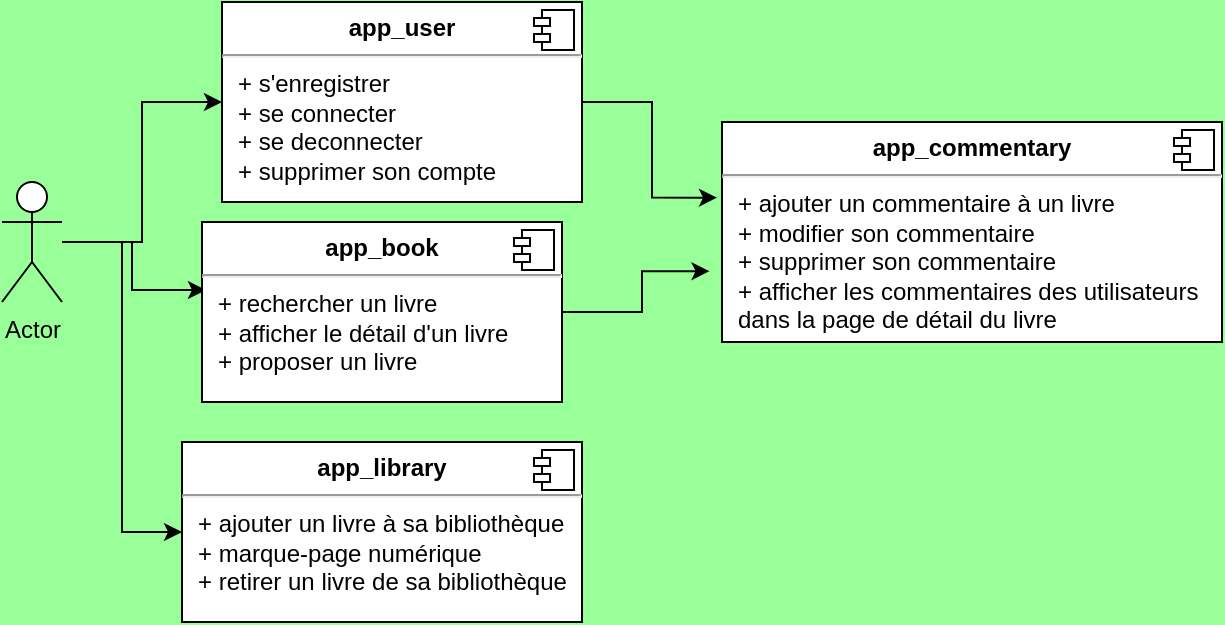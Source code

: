 <mxfile version="17.2.4" type="device"><diagram id="jw75CQpsn83hRO4EYYG2" name="Page-1"><mxGraphModel dx="868" dy="553" grid="1" gridSize="10" guides="1" tooltips="1" connect="1" arrows="1" fold="1" page="1" pageScale="1" pageWidth="827" pageHeight="1169" background="#99FF99" math="0" shadow="0"><root><mxCell id="0"/><mxCell id="1" parent="0"/><mxCell id="CstRWmdxQ-X_y7cEvPcE-14" style="edgeStyle=orthogonalEdgeStyle;rounded=0;orthogonalLoop=1;jettySize=auto;html=1;entryX=0;entryY=0.5;entryDx=0;entryDy=0;" parent="1" source="CstRWmdxQ-X_y7cEvPcE-2" target="CstRWmdxQ-X_y7cEvPcE-8" edge="1"><mxGeometry relative="1" as="geometry"/></mxCell><mxCell id="CstRWmdxQ-X_y7cEvPcE-15" style="edgeStyle=orthogonalEdgeStyle;rounded=0;orthogonalLoop=1;jettySize=auto;html=1;entryX=0.011;entryY=0.378;entryDx=0;entryDy=0;entryPerimeter=0;" parent="1" source="CstRWmdxQ-X_y7cEvPcE-2" target="CstRWmdxQ-X_y7cEvPcE-10" edge="1"><mxGeometry relative="1" as="geometry"/></mxCell><mxCell id="CstRWmdxQ-X_y7cEvPcE-16" style="edgeStyle=orthogonalEdgeStyle;rounded=0;orthogonalLoop=1;jettySize=auto;html=1;entryX=0;entryY=0.5;entryDx=0;entryDy=0;" parent="1" source="CstRWmdxQ-X_y7cEvPcE-2" target="CstRWmdxQ-X_y7cEvPcE-12" edge="1"><mxGeometry relative="1" as="geometry"/></mxCell><mxCell id="CstRWmdxQ-X_y7cEvPcE-2" value="Actor" style="shape=umlActor;verticalLabelPosition=bottom;verticalAlign=top;html=1;outlineConnect=0;" parent="1" vertex="1"><mxGeometry x="80" y="270" width="30" height="60" as="geometry"/></mxCell><mxCell id="wJawC7i_IJsa4DaHwYeC-3" style="edgeStyle=orthogonalEdgeStyle;rounded=0;orthogonalLoop=1;jettySize=auto;html=1;entryX=-0.01;entryY=0.344;entryDx=0;entryDy=0;entryPerimeter=0;" edge="1" parent="1" source="CstRWmdxQ-X_y7cEvPcE-8" target="wJawC7i_IJsa4DaHwYeC-1"><mxGeometry relative="1" as="geometry"><mxPoint x="430" y="270" as="targetPoint"/></mxGeometry></mxCell><mxCell id="CstRWmdxQ-X_y7cEvPcE-8" value="&lt;p style=&quot;margin: 0px ; margin-top: 6px ; text-align: center&quot;&gt;&lt;b&gt;app_user&lt;/b&gt;&lt;/p&gt;&lt;hr&gt;&lt;p style=&quot;margin: 0px ; margin-left: 8px&quot;&gt;+ s'enregistrer&lt;/p&gt;&lt;p style=&quot;margin: 0px ; margin-left: 8px&quot;&gt;+ se connecter&lt;/p&gt;&lt;p style=&quot;margin: 0px ; margin-left: 8px&quot;&gt;+ se deconnecter&lt;/p&gt;&lt;p style=&quot;margin: 0px ; margin-left: 8px&quot;&gt;+ supprimer son compte&lt;/p&gt;" style="align=left;overflow=fill;html=1;dropTarget=0;" parent="1" vertex="1"><mxGeometry x="190" y="180" width="180" height="100" as="geometry"/></mxCell><mxCell id="CstRWmdxQ-X_y7cEvPcE-9" value="" style="shape=component;jettyWidth=8;jettyHeight=4;" parent="CstRWmdxQ-X_y7cEvPcE-8" vertex="1"><mxGeometry x="1" width="20" height="20" relative="1" as="geometry"><mxPoint x="-24" y="4" as="offset"/></mxGeometry></mxCell><mxCell id="wJawC7i_IJsa4DaHwYeC-4" style="edgeStyle=orthogonalEdgeStyle;rounded=0;orthogonalLoop=1;jettySize=auto;html=1;entryX=-0.025;entryY=0.678;entryDx=0;entryDy=0;entryPerimeter=0;" edge="1" parent="1" source="CstRWmdxQ-X_y7cEvPcE-10" target="wJawC7i_IJsa4DaHwYeC-1"><mxGeometry relative="1" as="geometry"/></mxCell><mxCell id="CstRWmdxQ-X_y7cEvPcE-10" value="&lt;p style=&quot;margin: 0px ; margin-top: 6px ; text-align: center&quot;&gt;&lt;b&gt;app_book&lt;/b&gt;&lt;/p&gt;&lt;hr&gt;&lt;p style=&quot;margin: 0px ; margin-left: 8px&quot;&gt;+ rechercher un livre&lt;/p&gt;&lt;p style=&quot;margin: 0px ; margin-left: 8px&quot;&gt;+ afficher le détail d'un livre&lt;/p&gt;&lt;p style=&quot;margin: 0px ; margin-left: 8px&quot;&gt;+ proposer un livre&lt;/p&gt;" style="align=left;overflow=fill;html=1;dropTarget=0;" parent="1" vertex="1"><mxGeometry x="180" y="290" width="180" height="90" as="geometry"/></mxCell><mxCell id="CstRWmdxQ-X_y7cEvPcE-11" value="" style="shape=component;jettyWidth=8;jettyHeight=4;" parent="CstRWmdxQ-X_y7cEvPcE-10" vertex="1"><mxGeometry x="1" width="20" height="20" relative="1" as="geometry"><mxPoint x="-24" y="4" as="offset"/></mxGeometry></mxCell><mxCell id="CstRWmdxQ-X_y7cEvPcE-12" value="&lt;p style=&quot;margin: 0px ; margin-top: 6px ; text-align: center&quot;&gt;&lt;b&gt;app_library&lt;/b&gt;&lt;/p&gt;&lt;hr&gt;&lt;p style=&quot;margin: 0px ; margin-left: 8px&quot;&gt;+ ajouter un livre à sa bibliothèque&lt;br&gt;+ marque-page numérique&lt;/p&gt;&lt;p style=&quot;margin: 0px ; margin-left: 8px&quot;&gt;+ retirer un livre de sa bibliothèque&lt;/p&gt;" style="align=left;overflow=fill;html=1;dropTarget=0;" parent="1" vertex="1"><mxGeometry x="170" y="400" width="200" height="90" as="geometry"/></mxCell><mxCell id="CstRWmdxQ-X_y7cEvPcE-13" value="" style="shape=component;jettyWidth=8;jettyHeight=4;" parent="CstRWmdxQ-X_y7cEvPcE-12" vertex="1"><mxGeometry x="1" width="20" height="20" relative="1" as="geometry"><mxPoint x="-24" y="4" as="offset"/></mxGeometry></mxCell><mxCell id="wJawC7i_IJsa4DaHwYeC-1" value="&lt;p style=&quot;margin: 0px ; margin-top: 6px ; text-align: center&quot;&gt;&lt;b&gt;app_commentary&lt;/b&gt;&lt;/p&gt;&lt;hr&gt;&lt;p style=&quot;margin: 0px ; margin-left: 8px&quot;&gt;+ ajouter un commentaire à un livre&lt;br&gt;+ modifier son commentaire&lt;/p&gt;&lt;p style=&quot;margin: 0px ; margin-left: 8px&quot;&gt;+ supprimer son commentaire&lt;/p&gt;&lt;p style=&quot;margin: 0px ; margin-left: 8px&quot;&gt;+ afficher les commentaires des utilisateurs&amp;nbsp;&lt;/p&gt;&lt;p style=&quot;margin: 0px ; margin-left: 8px&quot;&gt;dans la page de détail du livre&lt;/p&gt;" style="align=left;overflow=fill;html=1;dropTarget=0;" vertex="1" parent="1"><mxGeometry x="440" y="240" width="250" height="110" as="geometry"/></mxCell><mxCell id="wJawC7i_IJsa4DaHwYeC-2" value="" style="shape=component;jettyWidth=8;jettyHeight=4;" vertex="1" parent="wJawC7i_IJsa4DaHwYeC-1"><mxGeometry x="1" width="20" height="20" relative="1" as="geometry"><mxPoint x="-24" y="4" as="offset"/></mxGeometry></mxCell></root></mxGraphModel></diagram></mxfile>